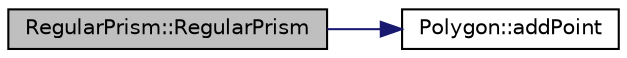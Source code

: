 digraph "RegularPrism::RegularPrism"
{
  edge [fontname="Helvetica",fontsize="10",labelfontname="Helvetica",labelfontsize="10"];
  node [fontname="Helvetica",fontsize="10",shape=record];
  rankdir="LR";
  Node0 [label="RegularPrism::RegularPrism",height=0.2,width=0.4,color="black", fillcolor="grey75", style="filled", fontcolor="black"];
  Node0 -> Node1 [color="midnightblue",fontsize="10",style="solid",fontname="Helvetica"];
  Node1 [label="Polygon::addPoint",height=0.2,width=0.4,color="black", fillcolor="white", style="filled",URL="$classPolygon.html#a347b1c5820e9767fa4f4232c91ddcea7",tooltip="Adds a new point to the polygon after the last. "];
}
